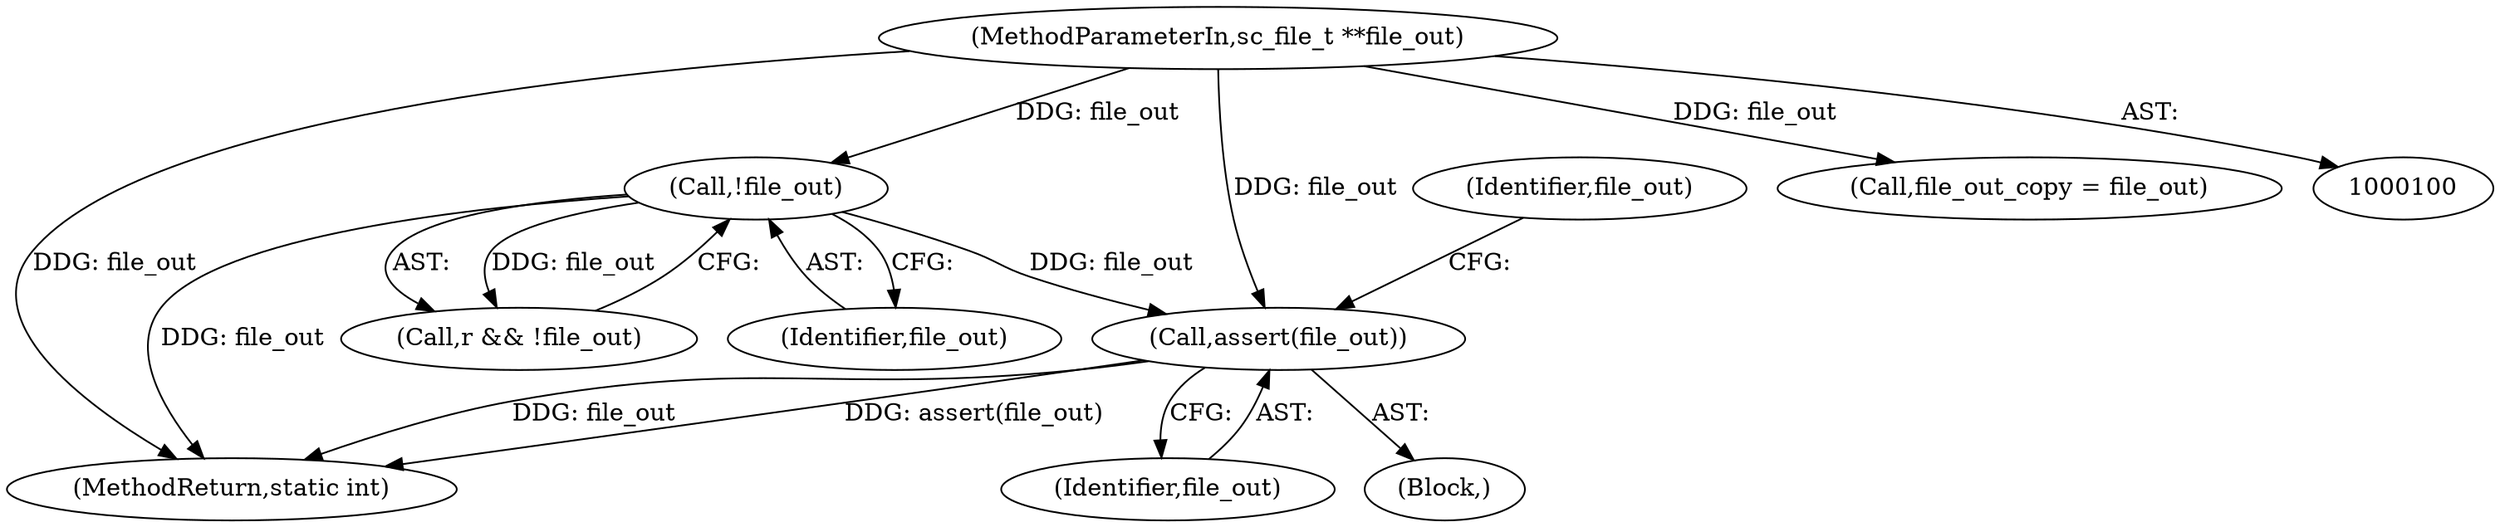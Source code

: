 digraph "0_OpenSC_8fe377e93b4b56060e5bbfb6f3142ceaeca744fa_16@API" {
"1000191" [label="(Call,assert(file_out))"];
"1000185" [label="(Call,!file_out)"];
"1000103" [label="(MethodParameterIn,sc_file_t **file_out)"];
"1000192" [label="(Identifier,file_out)"];
"1000191" [label="(Call,assert(file_out))"];
"1000136" [label="(Call,file_out_copy = file_out)"];
"1000103" [label="(MethodParameterIn,sc_file_t **file_out)"];
"1000195" [label="(Identifier,file_out)"];
"1000203" [label="(MethodReturn,static int)"];
"1000185" [label="(Call,!file_out)"];
"1000190" [label="(Block,)"];
"1000183" [label="(Call,r && !file_out)"];
"1000186" [label="(Identifier,file_out)"];
"1000191" -> "1000190"  [label="AST: "];
"1000191" -> "1000192"  [label="CFG: "];
"1000192" -> "1000191"  [label="AST: "];
"1000195" -> "1000191"  [label="CFG: "];
"1000191" -> "1000203"  [label="DDG: assert(file_out)"];
"1000191" -> "1000203"  [label="DDG: file_out"];
"1000185" -> "1000191"  [label="DDG: file_out"];
"1000103" -> "1000191"  [label="DDG: file_out"];
"1000185" -> "1000183"  [label="AST: "];
"1000185" -> "1000186"  [label="CFG: "];
"1000186" -> "1000185"  [label="AST: "];
"1000183" -> "1000185"  [label="CFG: "];
"1000185" -> "1000203"  [label="DDG: file_out"];
"1000185" -> "1000183"  [label="DDG: file_out"];
"1000103" -> "1000185"  [label="DDG: file_out"];
"1000103" -> "1000100"  [label="AST: "];
"1000103" -> "1000203"  [label="DDG: file_out"];
"1000103" -> "1000136"  [label="DDG: file_out"];
}
